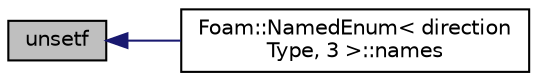 digraph "unsetf"
{
  bgcolor="transparent";
  edge [fontname="Helvetica",fontsize="10",labelfontname="Helvetica",labelfontsize="10"];
  node [fontname="Helvetica",fontsize="10",shape=record];
  rankdir="LR";
  Node42179 [label="unsetf",height=0.2,width=0.4,color="black", fillcolor="grey75", style="filled", fontcolor="black"];
  Node42179 -> Node42180 [dir="back",color="midnightblue",fontsize="10",style="solid",fontname="Helvetica"];
  Node42180 [label="Foam::NamedEnum\< direction\lType, 3 \>::names",height=0.2,width=0.4,color="black",URL="$a27113.html#a7350da3a0edd92cd11e6c479c9967dc8"];
}
